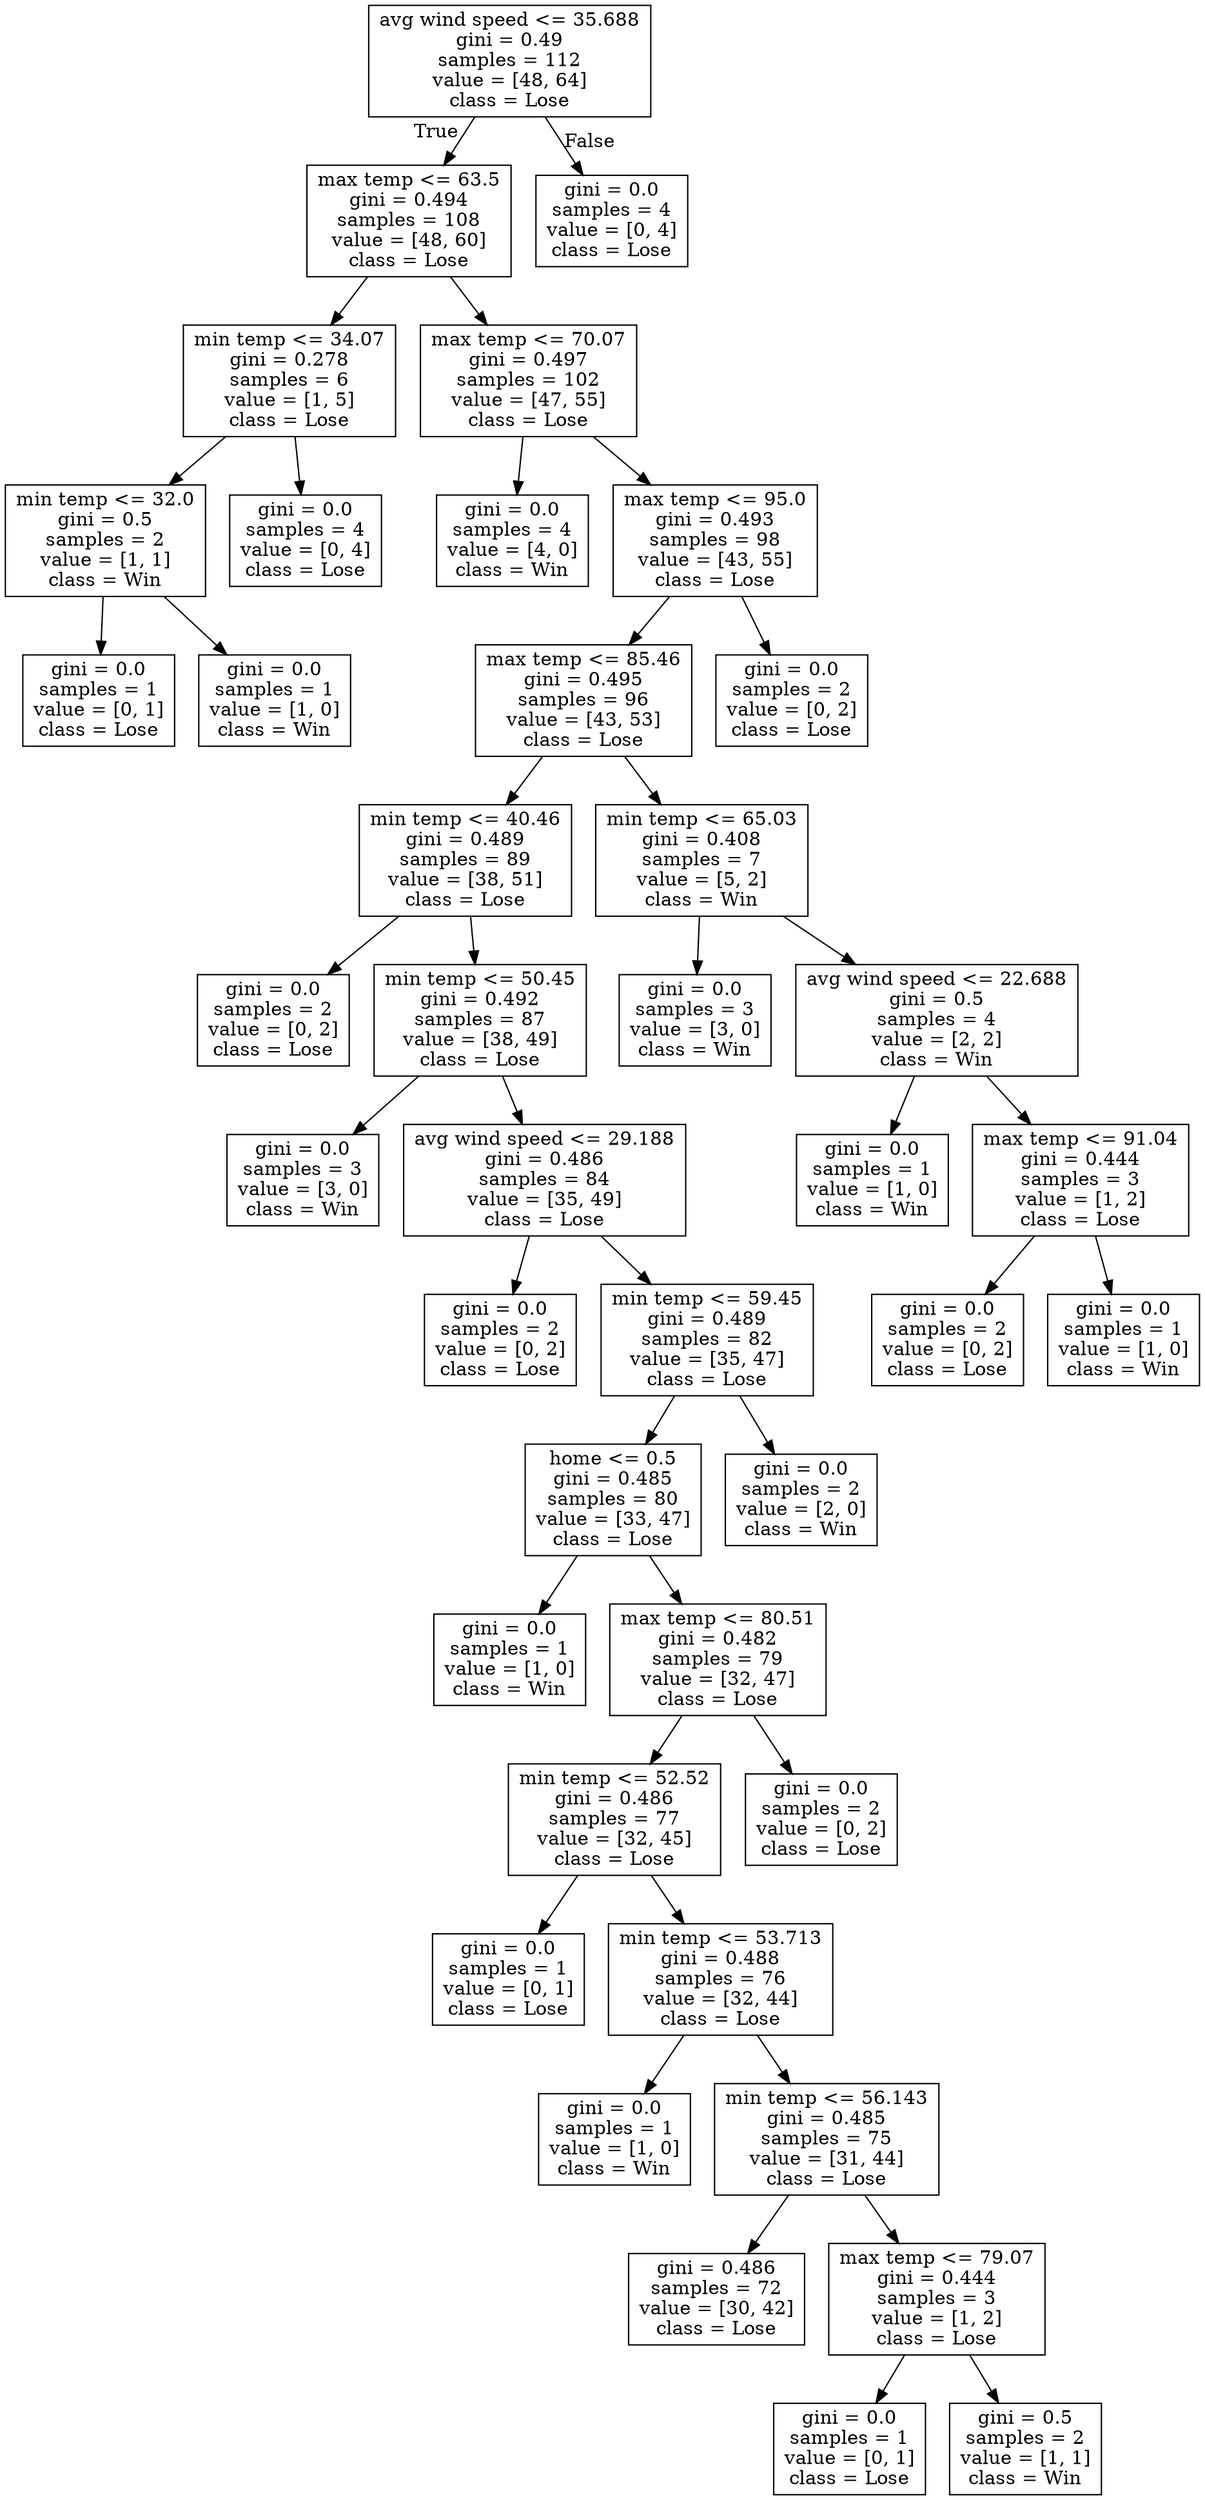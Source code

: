 digraph Tree {
node [shape=box] ;
0 [label="avg wind speed <= 35.688\ngini = 0.49\nsamples = 112\nvalue = [48, 64]\nclass = Lose"] ;
1 [label="max temp <= 63.5\ngini = 0.494\nsamples = 108\nvalue = [48, 60]\nclass = Lose"] ;
0 -> 1 [labeldistance=2.5, labelangle=45, headlabel="True"] ;
2 [label="min temp <= 34.07\ngini = 0.278\nsamples = 6\nvalue = [1, 5]\nclass = Lose"] ;
1 -> 2 ;
3 [label="min temp <= 32.0\ngini = 0.5\nsamples = 2\nvalue = [1, 1]\nclass = Win"] ;
2 -> 3 ;
4 [label="gini = 0.0\nsamples = 1\nvalue = [0, 1]\nclass = Lose"] ;
3 -> 4 ;
5 [label="gini = 0.0\nsamples = 1\nvalue = [1, 0]\nclass = Win"] ;
3 -> 5 ;
6 [label="gini = 0.0\nsamples = 4\nvalue = [0, 4]\nclass = Lose"] ;
2 -> 6 ;
7 [label="max temp <= 70.07\ngini = 0.497\nsamples = 102\nvalue = [47, 55]\nclass = Lose"] ;
1 -> 7 ;
8 [label="gini = 0.0\nsamples = 4\nvalue = [4, 0]\nclass = Win"] ;
7 -> 8 ;
9 [label="max temp <= 95.0\ngini = 0.493\nsamples = 98\nvalue = [43, 55]\nclass = Lose"] ;
7 -> 9 ;
10 [label="max temp <= 85.46\ngini = 0.495\nsamples = 96\nvalue = [43, 53]\nclass = Lose"] ;
9 -> 10 ;
11 [label="min temp <= 40.46\ngini = 0.489\nsamples = 89\nvalue = [38, 51]\nclass = Lose"] ;
10 -> 11 ;
12 [label="gini = 0.0\nsamples = 2\nvalue = [0, 2]\nclass = Lose"] ;
11 -> 12 ;
13 [label="min temp <= 50.45\ngini = 0.492\nsamples = 87\nvalue = [38, 49]\nclass = Lose"] ;
11 -> 13 ;
14 [label="gini = 0.0\nsamples = 3\nvalue = [3, 0]\nclass = Win"] ;
13 -> 14 ;
15 [label="avg wind speed <= 29.188\ngini = 0.486\nsamples = 84\nvalue = [35, 49]\nclass = Lose"] ;
13 -> 15 ;
16 [label="gini = 0.0\nsamples = 2\nvalue = [0, 2]\nclass = Lose"] ;
15 -> 16 ;
17 [label="min temp <= 59.45\ngini = 0.489\nsamples = 82\nvalue = [35, 47]\nclass = Lose"] ;
15 -> 17 ;
18 [label="home <= 0.5\ngini = 0.485\nsamples = 80\nvalue = [33, 47]\nclass = Lose"] ;
17 -> 18 ;
19 [label="gini = 0.0\nsamples = 1\nvalue = [1, 0]\nclass = Win"] ;
18 -> 19 ;
20 [label="max temp <= 80.51\ngini = 0.482\nsamples = 79\nvalue = [32, 47]\nclass = Lose"] ;
18 -> 20 ;
21 [label="min temp <= 52.52\ngini = 0.486\nsamples = 77\nvalue = [32, 45]\nclass = Lose"] ;
20 -> 21 ;
22 [label="gini = 0.0\nsamples = 1\nvalue = [0, 1]\nclass = Lose"] ;
21 -> 22 ;
23 [label="min temp <= 53.713\ngini = 0.488\nsamples = 76\nvalue = [32, 44]\nclass = Lose"] ;
21 -> 23 ;
24 [label="gini = 0.0\nsamples = 1\nvalue = [1, 0]\nclass = Win"] ;
23 -> 24 ;
25 [label="min temp <= 56.143\ngini = 0.485\nsamples = 75\nvalue = [31, 44]\nclass = Lose"] ;
23 -> 25 ;
26 [label="gini = 0.486\nsamples = 72\nvalue = [30, 42]\nclass = Lose"] ;
25 -> 26 ;
27 [label="max temp <= 79.07\ngini = 0.444\nsamples = 3\nvalue = [1, 2]\nclass = Lose"] ;
25 -> 27 ;
28 [label="gini = 0.0\nsamples = 1\nvalue = [0, 1]\nclass = Lose"] ;
27 -> 28 ;
29 [label="gini = 0.5\nsamples = 2\nvalue = [1, 1]\nclass = Win"] ;
27 -> 29 ;
30 [label="gini = 0.0\nsamples = 2\nvalue = [0, 2]\nclass = Lose"] ;
20 -> 30 ;
31 [label="gini = 0.0\nsamples = 2\nvalue = [2, 0]\nclass = Win"] ;
17 -> 31 ;
32 [label="min temp <= 65.03\ngini = 0.408\nsamples = 7\nvalue = [5, 2]\nclass = Win"] ;
10 -> 32 ;
33 [label="gini = 0.0\nsamples = 3\nvalue = [3, 0]\nclass = Win"] ;
32 -> 33 ;
34 [label="avg wind speed <= 22.688\ngini = 0.5\nsamples = 4\nvalue = [2, 2]\nclass = Win"] ;
32 -> 34 ;
35 [label="gini = 0.0\nsamples = 1\nvalue = [1, 0]\nclass = Win"] ;
34 -> 35 ;
36 [label="max temp <= 91.04\ngini = 0.444\nsamples = 3\nvalue = [1, 2]\nclass = Lose"] ;
34 -> 36 ;
37 [label="gini = 0.0\nsamples = 2\nvalue = [0, 2]\nclass = Lose"] ;
36 -> 37 ;
38 [label="gini = 0.0\nsamples = 1\nvalue = [1, 0]\nclass = Win"] ;
36 -> 38 ;
39 [label="gini = 0.0\nsamples = 2\nvalue = [0, 2]\nclass = Lose"] ;
9 -> 39 ;
40 [label="gini = 0.0\nsamples = 4\nvalue = [0, 4]\nclass = Lose"] ;
0 -> 40 [labeldistance=2.5, labelangle=-45, headlabel="False"] ;
}